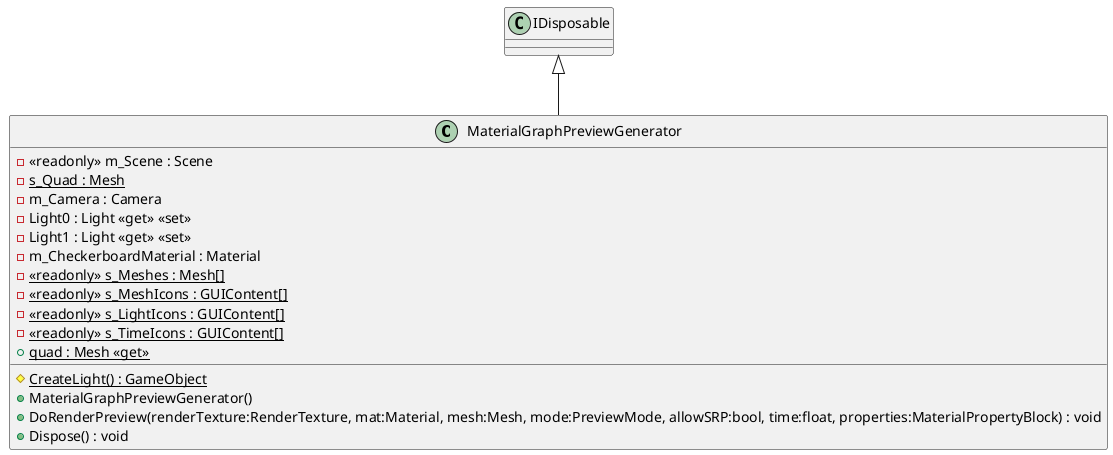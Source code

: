 @startuml
class MaterialGraphPreviewGenerator {
    - <<readonly>> m_Scene : Scene
    {static} - s_Quad : Mesh
    - m_Camera : Camera
    - Light0 : Light <<get>> <<set>>
    - Light1 : Light <<get>> <<set>>
    - m_CheckerboardMaterial : Material
    - {static} <<readonly>> s_Meshes : Mesh[]
    - {static} <<readonly>> s_MeshIcons : GUIContent[]
    - {static} <<readonly>> s_LightIcons : GUIContent[]
    - {static} <<readonly>> s_TimeIcons : GUIContent[]
    # {static} CreateLight() : GameObject
    + MaterialGraphPreviewGenerator()
    + {static} quad : Mesh <<get>>
    + DoRenderPreview(renderTexture:RenderTexture, mat:Material, mesh:Mesh, mode:PreviewMode, allowSRP:bool, time:float, properties:MaterialPropertyBlock) : void
    + Dispose() : void
}
IDisposable <|-- MaterialGraphPreviewGenerator
@enduml
